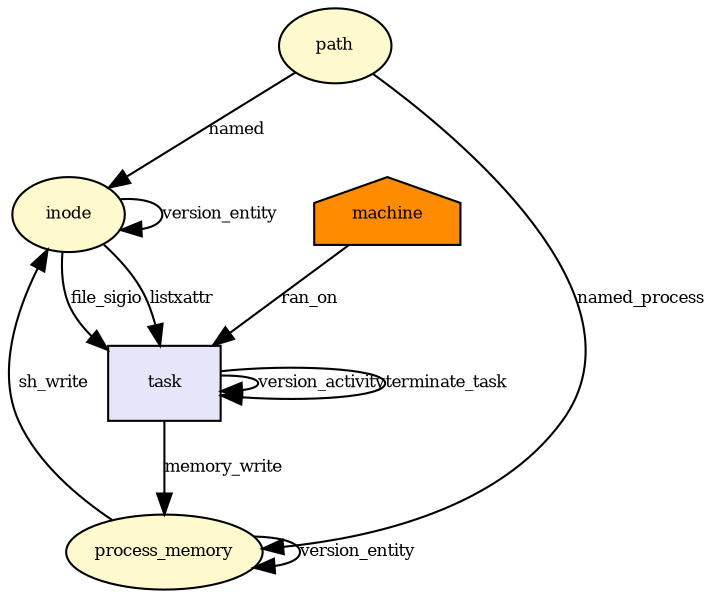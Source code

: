 digraph RGL__DirectedAdjacencyGraph {inode[fontsize = 8,label = inode,shape = ellipse, fillcolor="#fffacd", style = filled]

task[fontsize = 8,label = task,shape = rectangle, fillcolor="#e6e6fa", style = filled]

inode -> task[fontsize = 8,label = file_sigio]

process_memory[fontsize = 8,label = process_memory,shape = ellipse, fillcolor="#fffacd", style = filled]

task -> process_memory[fontsize = 8,label = memory_write]

task -> task[fontsize = 8,label = version_activity]

process_memory -> process_memory[fontsize = 8,label = version_entity]

process_memory -> inode[fontsize = 8,label = sh_write]

inode -> inode[fontsize = 8,label = version_entity]

path[fontsize = 8,label = path,shape = ellipse, fillcolor="#fffacd", style = filled]

path -> process_memory[fontsize = 8,label = named_process]

machine[fontsize = 8,label = machine,shape = house, fillcolor="#ff8c00", style = filled]

machine -> task[fontsize = 8,label = ran_on]

path -> inode[fontsize = 8,label = named]

inode -> task[fontsize = 8,label = listxattr]

task -> task[fontsize = 8,label = terminate_task]

}